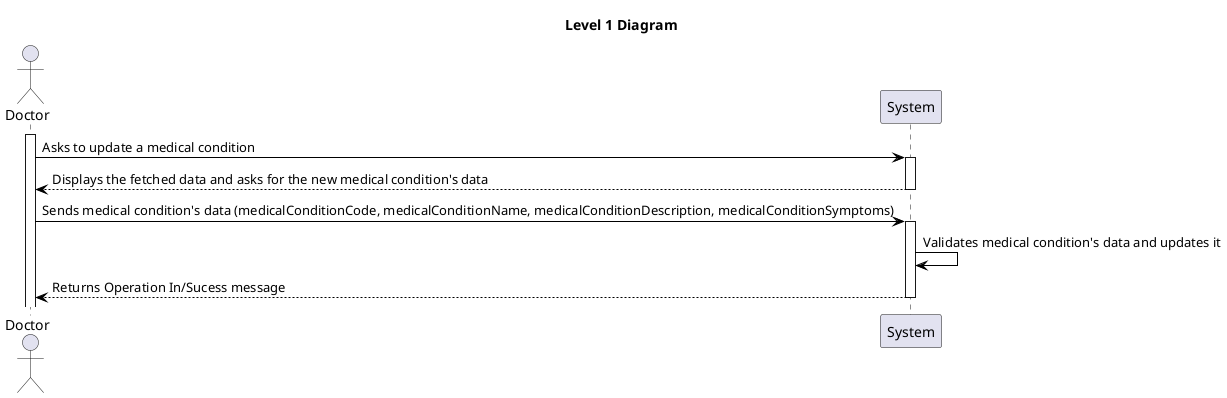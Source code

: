 @startuml level_1

title Level 1 Diagram

hide empty members
'skinparam Linetype ortho

skinparam class {
    BackgroundColor<<valueObject>> #D6EAF8
    BackgroundColor<<root>> #FDEBD0
    BackgroundColor<<service>> #D1F2EB
    BackgroundColor #FEF9E7
    ArrowColor Black
}

skinparam package {
    BackgroundColor #EBF5FB
}

actor Doctor as A

activate A
A -> System: Asks to update a medical condition
activate System
System --> A: Displays the fetched data and asks for the new medical condition's data
deactivate System
A -> System: Sends medical condition's data (medicalConditionCode, medicalConditionName, medicalConditionDescription, medicalConditionSymptoms)
activate System
System -> System: Validates medical condition's data and updates it
System --> A: Returns Operation In/Sucess message
deactivate System

@enduml
